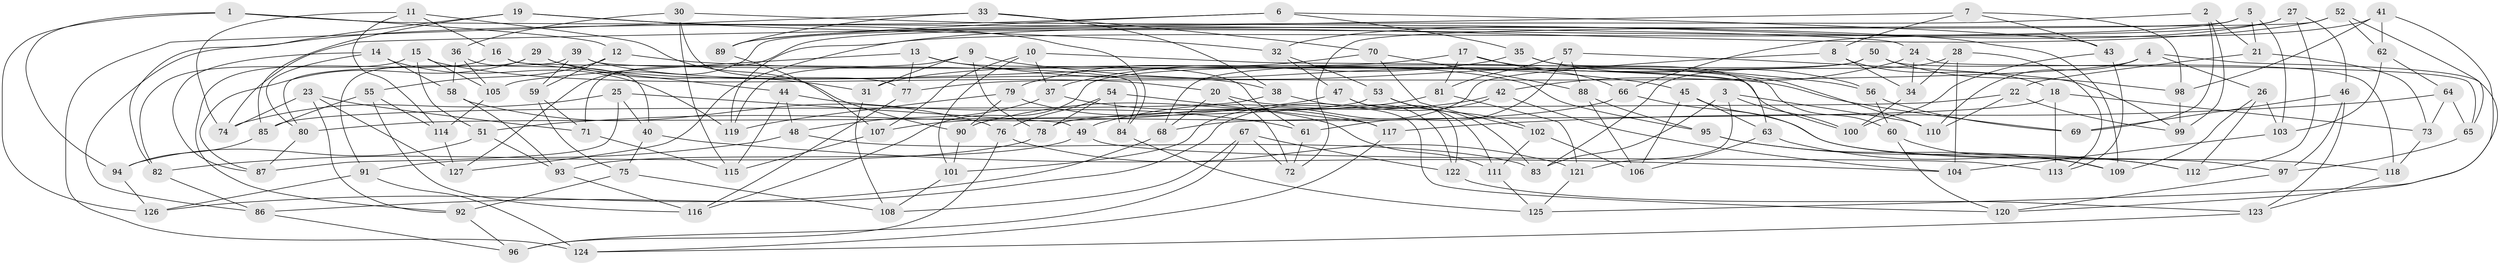// coarse degree distribution, {3: 0.23684210526315788, 4: 0.10526315789473684, 10: 0.05263157894736842, 5: 0.21052631578947367, 8: 0.13157894736842105, 12: 0.05263157894736842, 6: 0.10526315789473684, 7: 0.05263157894736842, 11: 0.02631578947368421, 14: 0.02631578947368421}
// Generated by graph-tools (version 1.1) at 2025/01/03/04/25 22:01:55]
// undirected, 127 vertices, 254 edges
graph export_dot {
graph [start="1"]
  node [color=gray90,style=filled];
  1;
  2;
  3;
  4;
  5;
  6;
  7;
  8;
  9;
  10;
  11;
  12;
  13;
  14;
  15;
  16;
  17;
  18;
  19;
  20;
  21;
  22;
  23;
  24;
  25;
  26;
  27;
  28;
  29;
  30;
  31;
  32;
  33;
  34;
  35;
  36;
  37;
  38;
  39;
  40;
  41;
  42;
  43;
  44;
  45;
  46;
  47;
  48;
  49;
  50;
  51;
  52;
  53;
  54;
  55;
  56;
  57;
  58;
  59;
  60;
  61;
  62;
  63;
  64;
  65;
  66;
  67;
  68;
  69;
  70;
  71;
  72;
  73;
  74;
  75;
  76;
  77;
  78;
  79;
  80;
  81;
  82;
  83;
  84;
  85;
  86;
  87;
  88;
  89;
  90;
  91;
  92;
  93;
  94;
  95;
  96;
  97;
  98;
  99;
  100;
  101;
  102;
  103;
  104;
  105;
  106;
  107;
  108;
  109;
  110;
  111;
  112;
  113;
  114;
  115;
  116;
  117;
  118;
  119;
  120;
  121;
  122;
  123;
  124;
  125;
  126;
  127;
  1 -- 12;
  1 -- 24;
  1 -- 94;
  1 -- 126;
  2 -- 69;
  2 -- 99;
  2 -- 21;
  2 -- 89;
  3 -- 83;
  3 -- 100;
  3 -- 110;
  3 -- 121;
  4 -- 120;
  4 -- 26;
  4 -- 110;
  4 -- 77;
  5 -- 103;
  5 -- 127;
  5 -- 21;
  5 -- 119;
  6 -- 89;
  6 -- 86;
  6 -- 35;
  6 -- 43;
  7 -- 43;
  7 -- 74;
  7 -- 98;
  7 -- 8;
  8 -- 101;
  8 -- 18;
  8 -- 34;
  9 -- 31;
  9 -- 56;
  9 -- 78;
  9 -- 119;
  10 -- 37;
  10 -- 101;
  10 -- 60;
  10 -- 107;
  11 -- 90;
  11 -- 16;
  11 -- 74;
  11 -- 114;
  12 -- 55;
  12 -- 59;
  12 -- 69;
  13 -- 45;
  13 -- 105;
  13 -- 77;
  13 -- 61;
  14 -- 119;
  14 -- 58;
  14 -- 87;
  14 -- 80;
  15 -- 105;
  15 -- 51;
  15 -- 82;
  15 -- 20;
  16 -- 44;
  16 -- 92;
  16 -- 84;
  17 -- 110;
  17 -- 31;
  17 -- 66;
  17 -- 81;
  18 -- 113;
  18 -- 68;
  18 -- 73;
  19 -- 85;
  19 -- 32;
  19 -- 82;
  19 -- 84;
  20 -- 72;
  20 -- 120;
  20 -- 68;
  21 -- 73;
  21 -- 22;
  22 -- 78;
  22 -- 110;
  22 -- 99;
  23 -- 74;
  23 -- 92;
  23 -- 71;
  23 -- 127;
  24 -- 65;
  24 -- 42;
  24 -- 34;
  25 -- 40;
  25 -- 74;
  25 -- 49;
  25 -- 87;
  26 -- 109;
  26 -- 103;
  26 -- 112;
  27 -- 32;
  27 -- 112;
  27 -- 71;
  27 -- 46;
  28 -- 34;
  28 -- 104;
  28 -- 113;
  28 -- 83;
  29 -- 38;
  29 -- 87;
  29 -- 91;
  29 -- 31;
  30 -- 109;
  30 -- 36;
  30 -- 77;
  30 -- 115;
  31 -- 108;
  32 -- 47;
  32 -- 53;
  33 -- 38;
  33 -- 89;
  33 -- 124;
  33 -- 70;
  34 -- 100;
  35 -- 56;
  35 -- 37;
  35 -- 63;
  36 -- 58;
  36 -- 40;
  36 -- 105;
  37 -- 48;
  37 -- 117;
  38 -- 122;
  38 -- 85;
  39 -- 100;
  39 -- 80;
  39 -- 95;
  39 -- 59;
  40 -- 104;
  40 -- 75;
  41 -- 66;
  41 -- 125;
  41 -- 62;
  41 -- 98;
  42 -- 104;
  42 -- 49;
  42 -- 86;
  43 -- 100;
  43 -- 113;
  44 -- 61;
  44 -- 115;
  44 -- 48;
  45 -- 97;
  45 -- 63;
  45 -- 106;
  46 -- 97;
  46 -- 69;
  46 -- 123;
  47 -- 122;
  47 -- 111;
  47 -- 51;
  48 -- 83;
  48 -- 82;
  49 -- 93;
  49 -- 113;
  50 -- 98;
  50 -- 116;
  50 -- 68;
  50 -- 118;
  51 -- 94;
  51 -- 93;
  52 -- 65;
  52 -- 127;
  52 -- 72;
  52 -- 62;
  53 -- 80;
  53 -- 102;
  53 -- 83;
  54 -- 84;
  54 -- 78;
  54 -- 117;
  54 -- 76;
  55 -- 114;
  55 -- 116;
  55 -- 85;
  56 -- 69;
  56 -- 60;
  57 -- 99;
  57 -- 61;
  57 -- 81;
  57 -- 88;
  58 -- 76;
  58 -- 93;
  59 -- 71;
  59 -- 75;
  60 -- 120;
  60 -- 109;
  61 -- 72;
  62 -- 103;
  62 -- 64;
  63 -- 112;
  63 -- 106;
  64 -- 117;
  64 -- 73;
  64 -- 65;
  65 -- 97;
  66 -- 118;
  66 -- 107;
  67 -- 122;
  67 -- 72;
  67 -- 108;
  67 -- 96;
  68 -- 126;
  70 -- 79;
  70 -- 88;
  70 -- 102;
  71 -- 115;
  73 -- 118;
  75 -- 108;
  75 -- 92;
  76 -- 96;
  76 -- 121;
  77 -- 116;
  78 -- 91;
  79 -- 111;
  79 -- 119;
  79 -- 90;
  80 -- 87;
  81 -- 121;
  81 -- 90;
  82 -- 86;
  84 -- 125;
  85 -- 94;
  86 -- 96;
  88 -- 95;
  88 -- 106;
  89 -- 107;
  90 -- 101;
  91 -- 124;
  91 -- 126;
  92 -- 96;
  93 -- 116;
  94 -- 126;
  95 -- 109;
  95 -- 112;
  97 -- 120;
  98 -- 99;
  101 -- 108;
  102 -- 106;
  102 -- 111;
  103 -- 104;
  105 -- 114;
  107 -- 115;
  111 -- 125;
  114 -- 127;
  117 -- 124;
  118 -- 123;
  121 -- 125;
  122 -- 123;
  123 -- 124;
}
